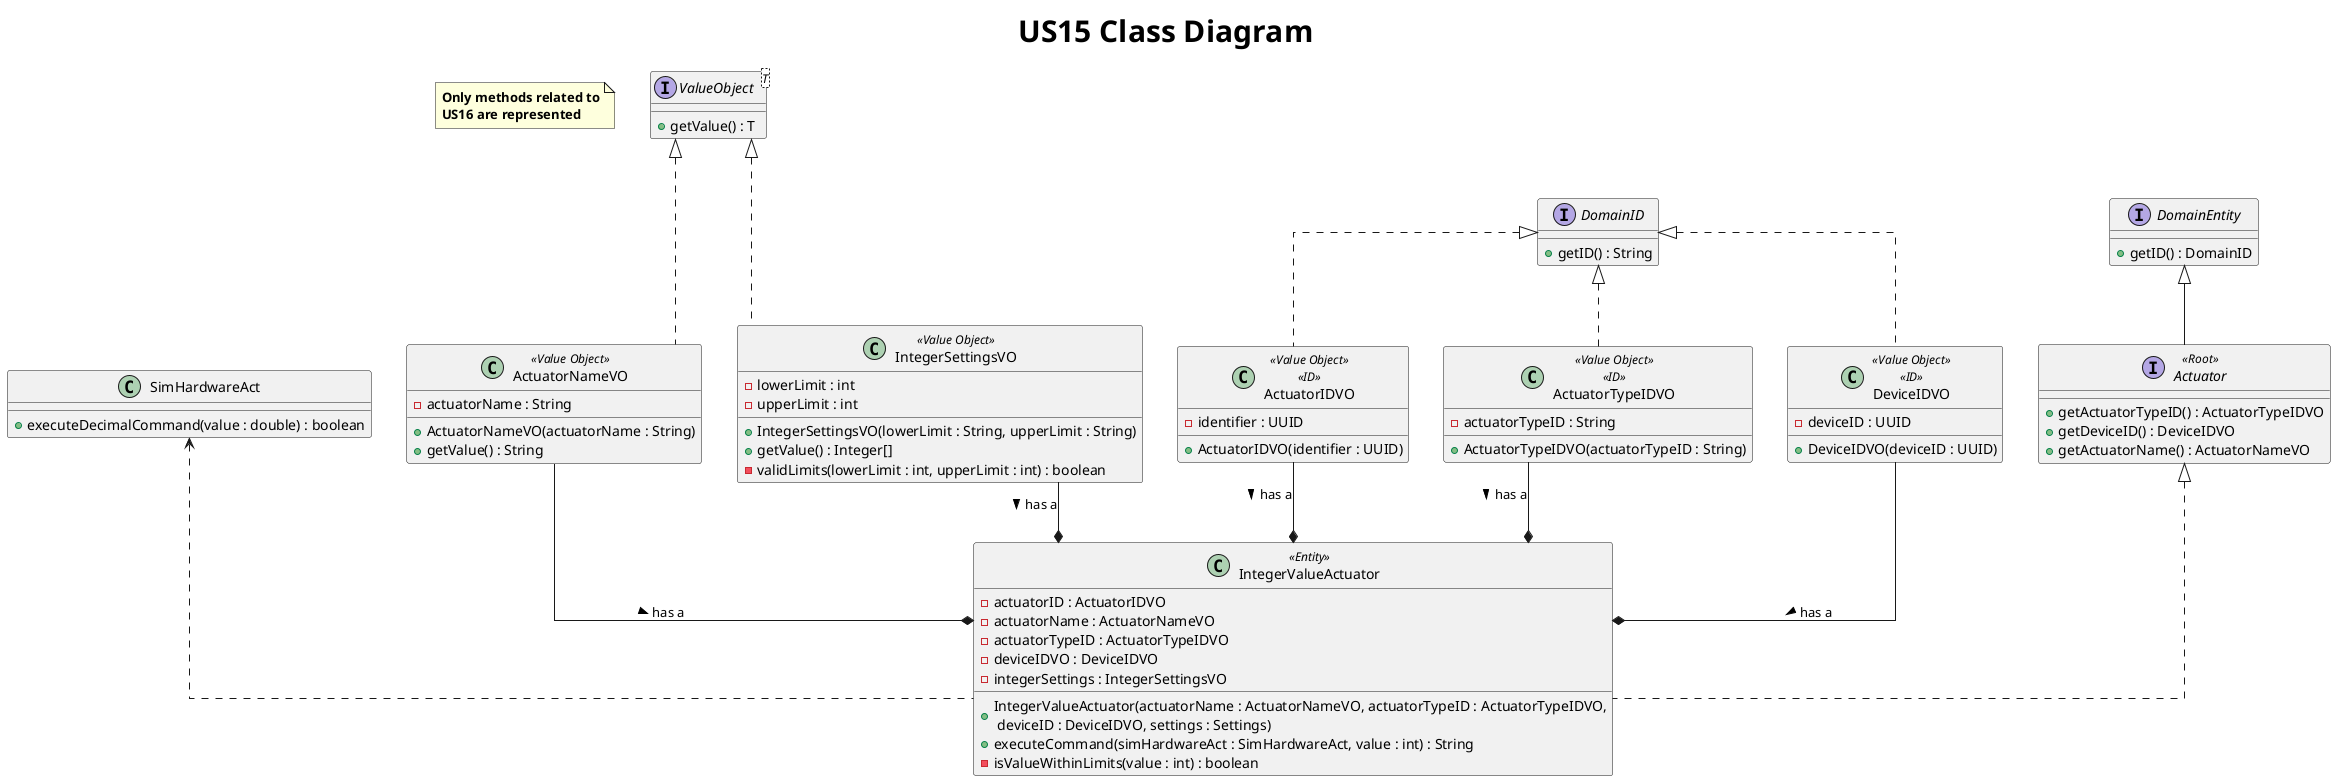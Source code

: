 @startuml
title <size: 30> US15 Class Diagram

note "<b>Only methods related to\n<b>US16 are represented" as 1

skinparam linetype ortho

interface Actuator <<Root>>{
    + getActuatorTypeID() : ActuatorTypeIDVO
    + getDeviceID() : DeviceIDVO
    + getActuatorName() : ActuatorNameVO
}

interface DomainEntity{
    + getID() : DomainID
}

interface DomainID{
    + getID() : String
}

interface ValueObject<T> {
    + getValue() : T
}

class IntegerValueActuator <<Entity>>{
    - actuatorID : ActuatorIDVO
    - actuatorName : ActuatorNameVO
    - actuatorTypeID : ActuatorTypeIDVO
    - deviceIDVO : DeviceIDVO
    - integerSettings : IntegerSettingsVO

    + IntegerValueActuator(actuatorName : ActuatorNameVO, actuatorTypeID : ActuatorTypeIDVO,\n deviceID : DeviceIDVO, settings : Settings)
    + executeCommand(simHardwareAct : SimHardwareAct, value : int) : String
    - isValueWithinLimits(value : int) : boolean
}


class SimHardwareAct {
    + executeDecimalCommand(value : double) : boolean
}

class ActuatorNameVO <<Value Object>>{
    - actuatorName : String
    + ActuatorNameVO(actuatorName : String)
    + getValue() : String
}

class ActuatorIDVO <<Value Object>><<ID>>{
    - identifier : UUID
    + ActuatorIDVO(identifier : UUID)
}

class ActuatorTypeIDVO <<Value Object>><<ID>>{
    - actuatorTypeID : String
    + ActuatorTypeIDVO(actuatorTypeID : String)
}

class DeviceIDVO <<Value Object>><<ID>>{
    - deviceID : UUID
    + DeviceIDVO(deviceID : UUID)
}

class IntegerSettingsVO <<Value Object>>{
    - lowerLimit : int
    - upperLimit : int

    + IntegerSettingsVO(lowerLimit : String, upperLimit : String)
    + getValue() : Integer[]
    - validLimits(lowerLimit : int, upperLimit : int) : boolean
}


DomainEntity <|-- Actuator
Actuator <|.. IntegerValueActuator
SimHardwareAct <.. IntegerValueActuator
ActuatorNameVO --* IntegerValueActuator : has a >
ActuatorIDVO --* IntegerValueActuator : has a >
ActuatorTypeIDVO --* IntegerValueActuator : has a >
DeviceIDVO --* IntegerValueActuator : has a >
IntegerSettingsVO --* IntegerValueActuator : has a >
ValueObject <|... ActuatorNameVO
ValueObject <|... IntegerSettingsVO
DomainID <|.. ActuatorIDVO
DomainID <|.. ActuatorTypeIDVO
DomainID <|.. DeviceIDVO
@enduml